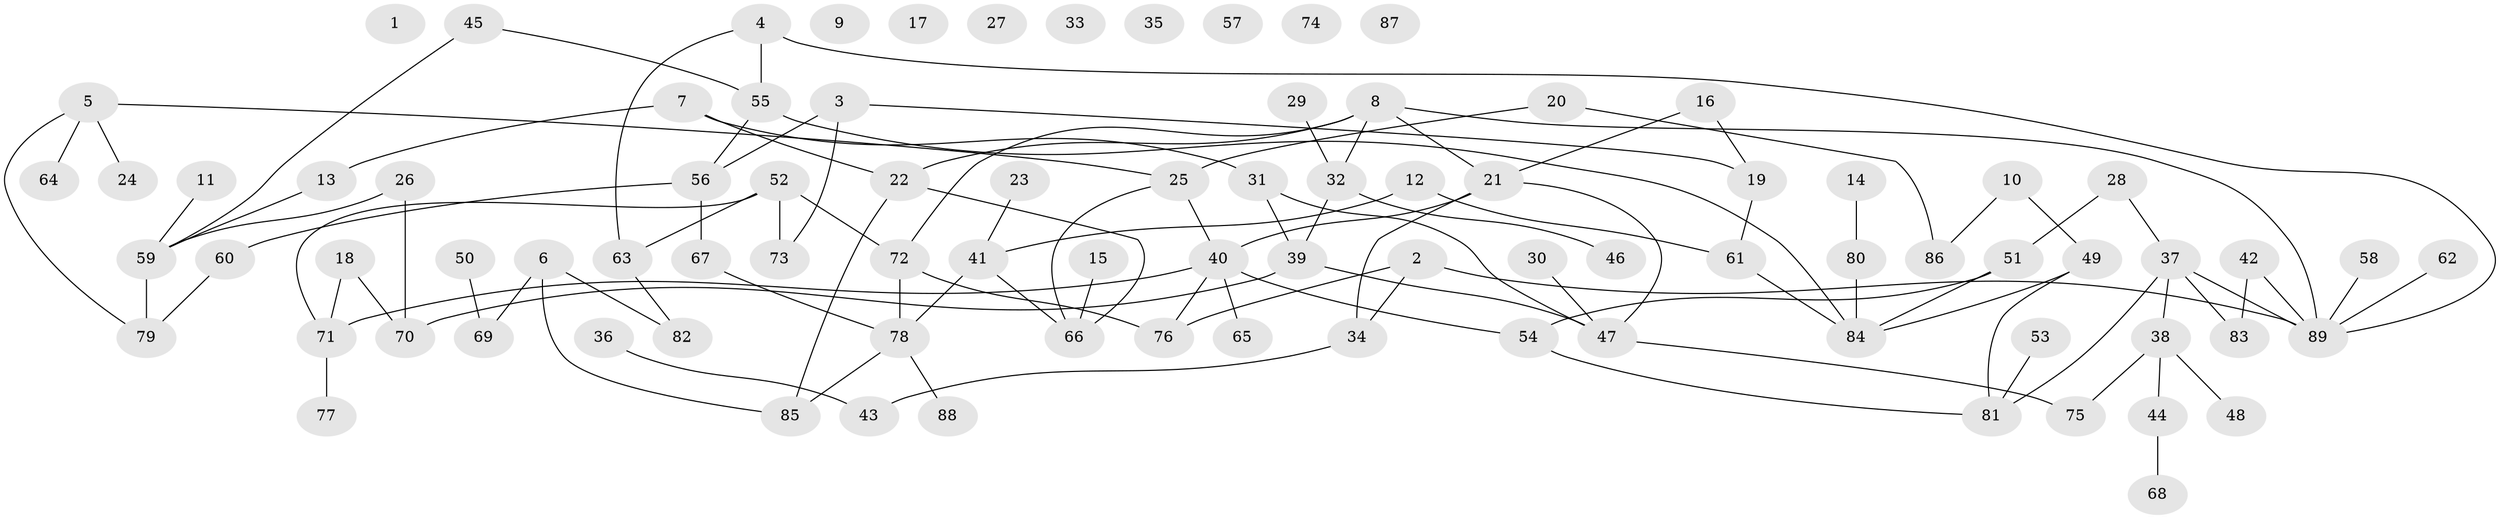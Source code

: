 // coarse degree distribution, {0: 0.140625, 3: 0.21875, 5: 0.0625, 4: 0.078125, 7: 0.03125, 2: 0.203125, 1: 0.1875, 6: 0.078125}
// Generated by graph-tools (version 1.1) at 2025/41/03/06/25 10:41:20]
// undirected, 89 vertices, 108 edges
graph export_dot {
graph [start="1"]
  node [color=gray90,style=filled];
  1;
  2;
  3;
  4;
  5;
  6;
  7;
  8;
  9;
  10;
  11;
  12;
  13;
  14;
  15;
  16;
  17;
  18;
  19;
  20;
  21;
  22;
  23;
  24;
  25;
  26;
  27;
  28;
  29;
  30;
  31;
  32;
  33;
  34;
  35;
  36;
  37;
  38;
  39;
  40;
  41;
  42;
  43;
  44;
  45;
  46;
  47;
  48;
  49;
  50;
  51;
  52;
  53;
  54;
  55;
  56;
  57;
  58;
  59;
  60;
  61;
  62;
  63;
  64;
  65;
  66;
  67;
  68;
  69;
  70;
  71;
  72;
  73;
  74;
  75;
  76;
  77;
  78;
  79;
  80;
  81;
  82;
  83;
  84;
  85;
  86;
  87;
  88;
  89;
  2 -- 34;
  2 -- 76;
  2 -- 89;
  3 -- 19;
  3 -- 56;
  3 -- 73;
  4 -- 55;
  4 -- 63;
  4 -- 89;
  5 -- 24;
  5 -- 25;
  5 -- 64;
  5 -- 79;
  6 -- 69;
  6 -- 82;
  6 -- 85;
  7 -- 13;
  7 -- 22;
  7 -- 31;
  8 -- 21;
  8 -- 22;
  8 -- 32;
  8 -- 72;
  8 -- 89;
  10 -- 49;
  10 -- 86;
  11 -- 59;
  12 -- 41;
  12 -- 61;
  13 -- 59;
  14 -- 80;
  15 -- 66;
  16 -- 19;
  16 -- 21;
  18 -- 70;
  18 -- 71;
  19 -- 61;
  20 -- 25;
  20 -- 86;
  21 -- 34;
  21 -- 40;
  21 -- 47;
  22 -- 66;
  22 -- 85;
  23 -- 41;
  25 -- 40;
  25 -- 66;
  26 -- 59;
  26 -- 70;
  28 -- 37;
  28 -- 51;
  29 -- 32;
  30 -- 47;
  31 -- 39;
  31 -- 47;
  32 -- 39;
  32 -- 46;
  34 -- 43;
  36 -- 43;
  37 -- 38;
  37 -- 81;
  37 -- 83;
  37 -- 89;
  38 -- 44;
  38 -- 48;
  38 -- 75;
  39 -- 47;
  39 -- 70;
  40 -- 54;
  40 -- 65;
  40 -- 71;
  40 -- 76;
  41 -- 66;
  41 -- 78;
  42 -- 83;
  42 -- 89;
  44 -- 68;
  45 -- 55;
  45 -- 59;
  47 -- 75;
  49 -- 81;
  49 -- 84;
  50 -- 69;
  51 -- 54;
  51 -- 84;
  52 -- 63;
  52 -- 71;
  52 -- 72;
  52 -- 73;
  53 -- 81;
  54 -- 81;
  55 -- 56;
  55 -- 84;
  56 -- 60;
  56 -- 67;
  58 -- 89;
  59 -- 79;
  60 -- 79;
  61 -- 84;
  62 -- 89;
  63 -- 82;
  67 -- 78;
  71 -- 77;
  72 -- 76;
  72 -- 78;
  78 -- 85;
  78 -- 88;
  80 -- 84;
}
